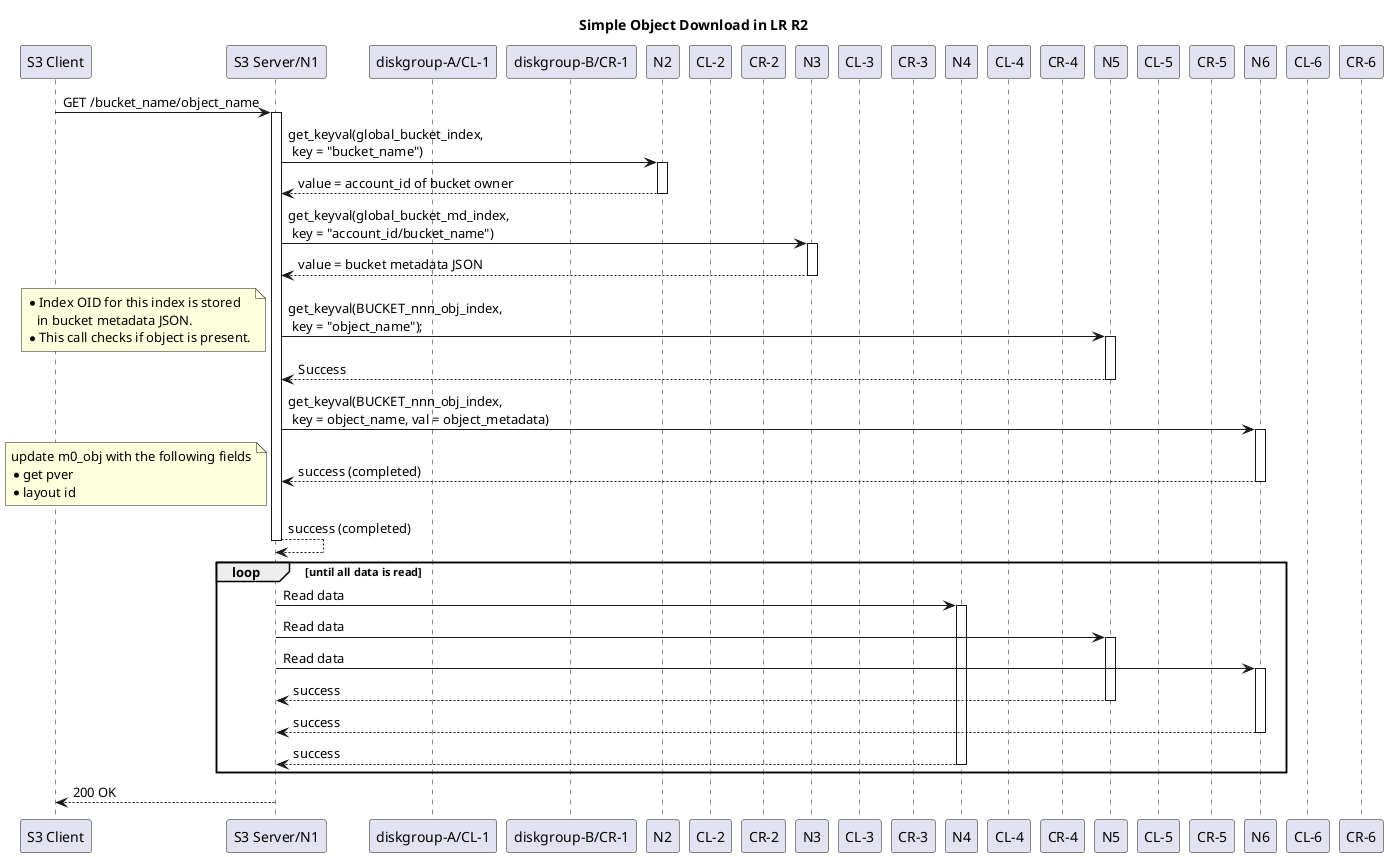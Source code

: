 @startuml

title Simple Object Download in LR R2

participant "S3 Client" as client
participant "S3 Server/N1" as N1
participant "diskgroup-A/CL-1" as CL_1
participant "diskgroup-B/CR-1" as CR_1
participant "N2" as N2
participant "CL-2" as CL_2
participant "CR-2" as CR_2
participant "N3" as N3
participant "CL-3" as CL_3
participant "CR-3" as CR_3
participant "N4" as N4
participant "CL-4" as CL_4
participant "CR-4" as CR_4
participant "N5" as N5
participant "CL-5" as CL_5
participant "CR-5" as CR_5
participant "N6" as N6
participant "CL-6" as CL_6
participant "CR-6" as CR_6


autoactivate on

client -> N1: GET /bucket_name/object_name

N1 -> N2: get_keyval(global_bucket_index,\n key = "bucket_name")
N2 --> N1: value = account_id of bucket owner

N1 -> N3: get_keyval(global_bucket_md_index,\n key = "account_id/bucket_name")
N3 --> N1: value = bucket metadata JSON

N1 -> N5: get_keyval(BUCKET_nnn_obj_index,\n key = "object_name");
note left
   * Index OID for this index is stored
      in bucket metadata JSON.
   * This call checks if object is present.
end note
N5 --> N1: Success

N1 -> N6: get_keyval(BUCKET_nnn_obj_index,\n key = object_name, val = object_metadata)
N6 --> N1: success (completed)

note left
  update m0_obj with the following fields
  * get pver
  * layout id
end note
N1 --> N1: success (completed)

loop until all data is read
  N1 -> N4: Read data
  N1 -> N5: Read data
  N1 -> N6: Read data

  N5 --> N1: success
  N6 --> N1: success
  N4 --> N1: success
end

N1 --> client: 200 OK

@enduml
